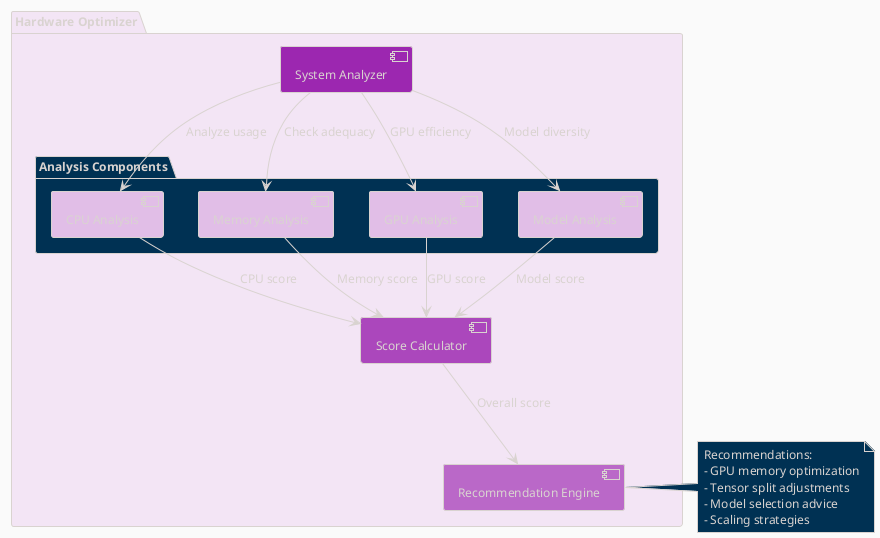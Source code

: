 @startuml
!theme blueprint
skinparam backgroundColor #FAFAFA
skinparam defaultFontSize 12

package "Hardware Optimizer" #F3E5F5 {
    component [System Analyzer] as SA #9C27B0
    component [Score Calculator] as SC #AB47BC
    component [Recommendation Engine] as RE #BA68C8
    
    package "Analysis Components" {
        component [CPU Analysis] as CA #E1BEE7
        component [Memory Analysis] as MA #E1BEE7
        component [GPU Analysis] as GA #E1BEE7
        component [Model Analysis] as MLA #E1BEE7
    }
}

SA --> CA : Analyze usage
SA --> MA : Check adequacy
SA --> GA : GPU efficiency
SA --> MLA : Model diversity

CA --> SC : CPU score
MA --> SC : Memory score
GA --> SC : GPU score
MLA --> SC : Model score

SC --> RE : Overall score

note right of RE
  Recommendations:
  - GPU memory optimization
  - Tensor split adjustments
  - Model selection advice
  - Scaling strategies
end note

@enduml